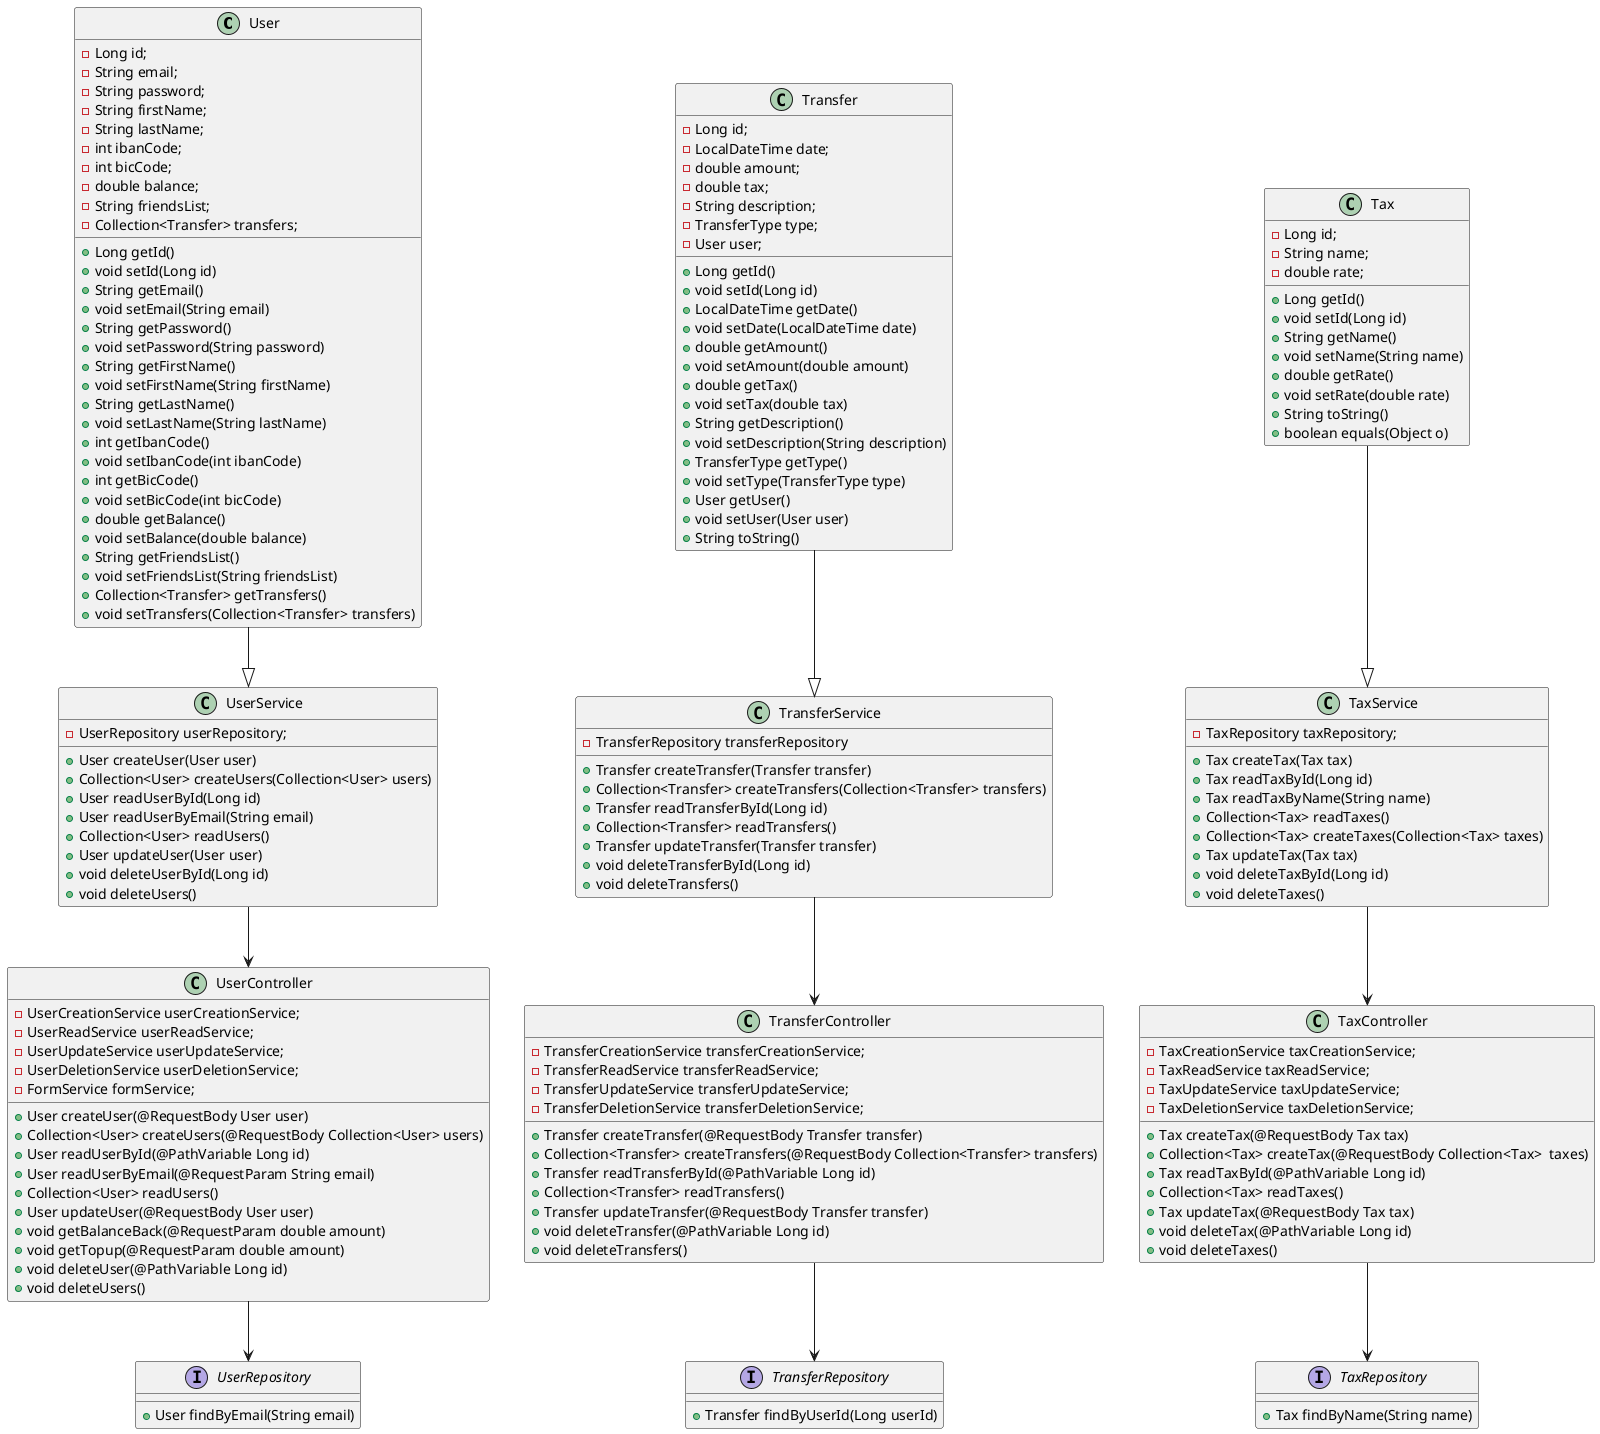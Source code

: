 @startuml

class User {

    - Long id;
    - String email;
    - String password;
    - String firstName;
    - String lastName;
    - int ibanCode;
    - int bicCode;
    - double balance;
    - String friendsList;
    - Collection<Transfer> transfers;

    + Long getId()
    + void setId(Long id)
    + String getEmail()
    + void setEmail(String email)
    + String getPassword()
    + void setPassword(String password)
    + String getFirstName()
    + void setFirstName(String firstName)
    + String getLastName()
    + void setLastName(String lastName)
    + int getIbanCode()
    + void setIbanCode(int ibanCode)
    + int getBicCode()
    + void setBicCode(int bicCode)
    + double getBalance()
    + void setBalance(double balance)
    + String getFriendsList()
    + void setFriendsList(String friendsList)
    + Collection<Transfer> getTransfers()
    + void setTransfers(Collection<Transfer> transfers)
}

class Transfer {

    - Long id;
    - LocalDateTime date;
    - double amount;
    - double tax;
    - String description;
    - TransferType type;
    - User user;

    + Long getId()
    + void setId(Long id)
    + LocalDateTime getDate()
    + void setDate(LocalDateTime date)
    + double getAmount()
    + void setAmount(double amount)
    + double getTax()
    + void setTax(double tax)
    + String getDescription()
    + void setDescription(String description)
    + TransferType getType()
    + void setType(TransferType type)
    + User getUser()
    + void setUser(User user)
    + String toString()
}

class Tax {

    - Long id;
    - String name;
    - double rate;

    + Long getId()
    + void setId(Long id)
    + String getName()
    + void setName(String name)
    + double getRate()
    + void setRate(double rate)
    + String toString()
    + boolean equals(Object o)
}

interface UserRepository {

    + User findByEmail(String email)
}

interface TransferRepository {

    + Transfer findByUserId(Long userId)
}

interface TaxRepository {

    + Tax findByName(String name)
}

class UserService {

    - UserRepository userRepository;

    + User createUser(User user)
    + Collection<User> createUsers(Collection<User> users)
    + User readUserById(Long id)
    + User readUserByEmail(String email)
    + Collection<User> readUsers()
    + User updateUser(User user)
    + void deleteUserById(Long id)
    + void deleteUsers()
}

class UserController {

    - UserCreationService userCreationService;
    - UserReadService userReadService;
    - UserUpdateService userUpdateService;
    - UserDeletionService userDeletionService;
    - FormService formService;

    + User createUser(@RequestBody User user)
    + Collection<User> createUsers(@RequestBody Collection<User> users)
    + User readUserById(@PathVariable Long id)
    + User readUserByEmail(@RequestParam String email)
    + Collection<User> readUsers()
    + User updateUser(@RequestBody User user)
    + void getBalanceBack(@RequestParam double amount)
    + void getTopup(@RequestParam double amount)
    + void deleteUser(@PathVariable Long id)
    + void deleteUsers()
}

class TransferService {

    - TransferRepository transferRepository

    + Transfer createTransfer(Transfer transfer)
    + Collection<Transfer> createTransfers(Collection<Transfer> transfers)
    + Transfer readTransferById(Long id)
    + Collection<Transfer> readTransfers()
    + Transfer updateTransfer(Transfer transfer)
    + void deleteTransferById(Long id)
    + void deleteTransfers()
}

class TransferController {

    - TransferCreationService transferCreationService;
    - TransferReadService transferReadService;
    - TransferUpdateService transferUpdateService;
    - TransferDeletionService transferDeletionService;

    + Transfer createTransfer(@RequestBody Transfer transfer)
    + Collection<Transfer> createTransfers(@RequestBody Collection<Transfer> transfers)
    + Transfer readTransferById(@PathVariable Long id)
    + Collection<Transfer> readTransfers()
    + Transfer updateTransfer(@RequestBody Transfer transfer)
    + void deleteTransfer(@PathVariable Long id)
    + void deleteTransfers() 
}

class TaxService {

    - TaxRepository taxRepository;

    + Tax createTax(Tax tax)
    + Tax readTaxById(Long id)
    + Tax readTaxByName(String name)
    + Collection<Tax> readTaxes()
    + Collection<Tax> createTaxes(Collection<Tax> taxes)
    + Tax updateTax(Tax tax)
    + void deleteTaxById(Long id)
    + void deleteTaxes()
}

class TaxController {

    - TaxCreationService taxCreationService;
    - TaxReadService taxReadService;
    - TaxUpdateService taxUpdateService;
    - TaxDeletionService taxDeletionService;

    + Tax createTax(@RequestBody Tax tax)
    + Collection<Tax> createTax(@RequestBody Collection<Tax>  taxes)
    + Tax readTaxById(@PathVariable Long id)
    + Collection<Tax> readTaxes()
    + Tax updateTax(@RequestBody Tax tax)
    + void deleteTax(@PathVariable Long id)
    + void deleteTaxes()
}

User --|> UserService
UserService --> UserController
UserController --> UserRepository

Transfer --|> TransferService
TransferService --> TransferController
TransferController --> TransferRepository

Tax --|> TaxService
TaxService --> TaxController
TaxController --> TaxRepository

@enduml
'credits: https://plantuml.com/class-diagram
